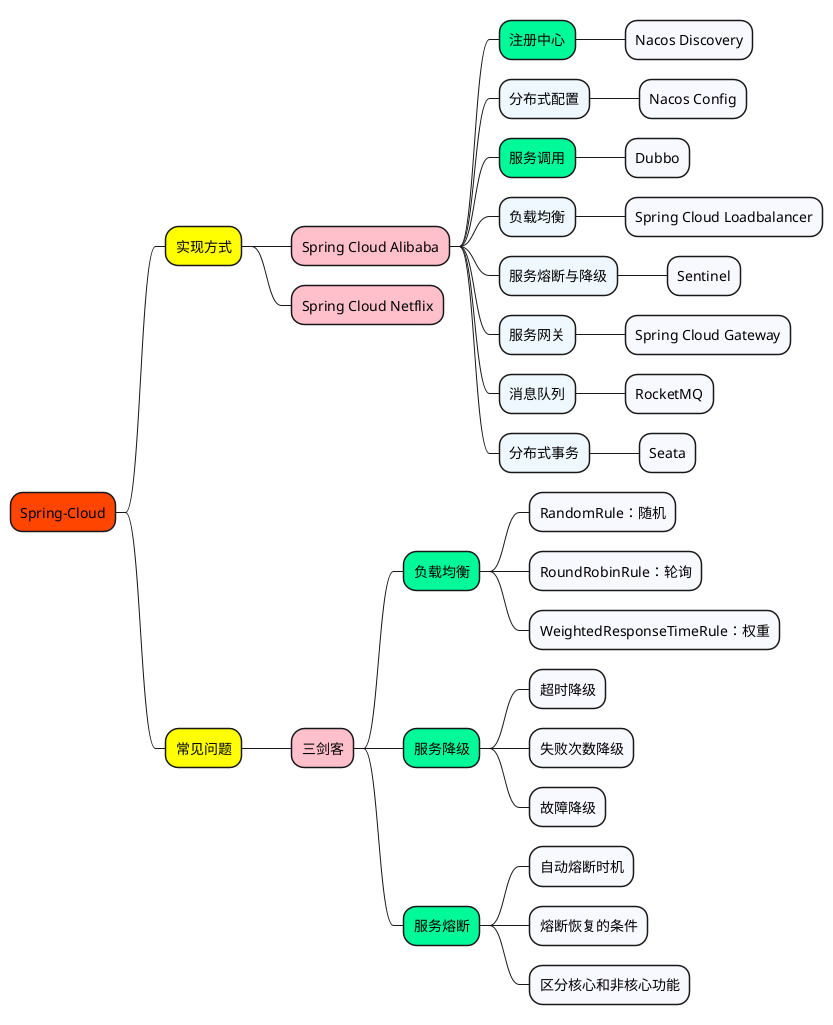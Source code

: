 @startmindmap

+[#OrangeRed] Spring-Cloud

++[#yellow] 实现方式

+++[#Pink] Spring Cloud Alibaba
++++[#MediumSpringGreen] 注册中心
+++++[#GhostWhite] Nacos Discovery
++++[#AliceBlue] 分布式配置
+++++[#GhostWhite] Nacos Config
++++[#MediumSpringGreen] 服务调用
+++++[#GhostWhite] Dubbo
++++[#AliceBlue] 负载均衡
+++++[#GhostWhite] Spring Cloud Loadbalancer
++++[#AliceBlue] 服务熔断与降级
+++++[#GhostWhite] Sentinel
++++[#AliceBlue] 服务网关
+++++[#GhostWhite] Spring Cloud Gateway
++++[#AliceBlue] 消息队列
+++++[#GhostWhite] RocketMQ
++++[#AliceBlue] 分布式事务
+++++[#GhostWhite] Seata

+++[#Pink] Spring Cloud Netflix


++[#yellow] 常见问题

+++[#Pink] 三剑客

++++[#MediumSpringGreen] 负载均衡
+++++[#GhostWhite] RandomRule：随机
+++++[#GhostWhite] RoundRobinRule：轮询
+++++[#GhostWhite] WeightedResponseTimeRule：权重

++++[#MediumSpringGreen] 服务降级
+++++[#GhostWhite] 超时降级
+++++[#GhostWhite] 失败次数降级
+++++[#GhostWhite] 故障降级

++++[#MediumSpringGreen] 服务熔断
+++++[#GhostWhite] 自动熔断时机
+++++[#GhostWhite] 熔断恢复的条件
+++++[#GhostWhite] 区分核心和非核心功能



@endmindmap